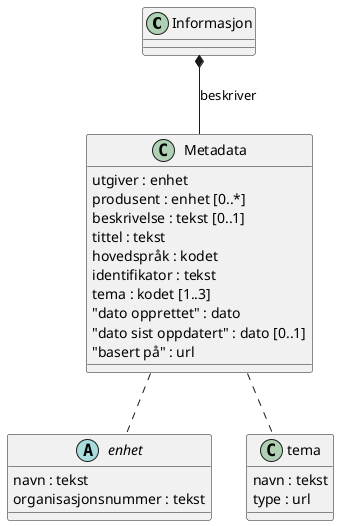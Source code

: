 @startuml


class Informasjon
class Metadata {
utgiver : enhet
produsent : enhet [0..*]
beskrivelse : tekst [0..1]
tittel : tekst
hovedspråk : kodet
identifikator : tekst
tema : kodet [1..3]
"dato opprettet" : dato
"dato sist oppdatert" : dato [0..1]
"basert på" : url
}

abstract class enhet {
navn : tekst
organisasjonsnummer : tekst
}

class tema {
    navn : tekst
    type : url
}

Informasjon *-- Metadata : beskriver
Metadata .. enhet
Metadata .. tema


@enduml

